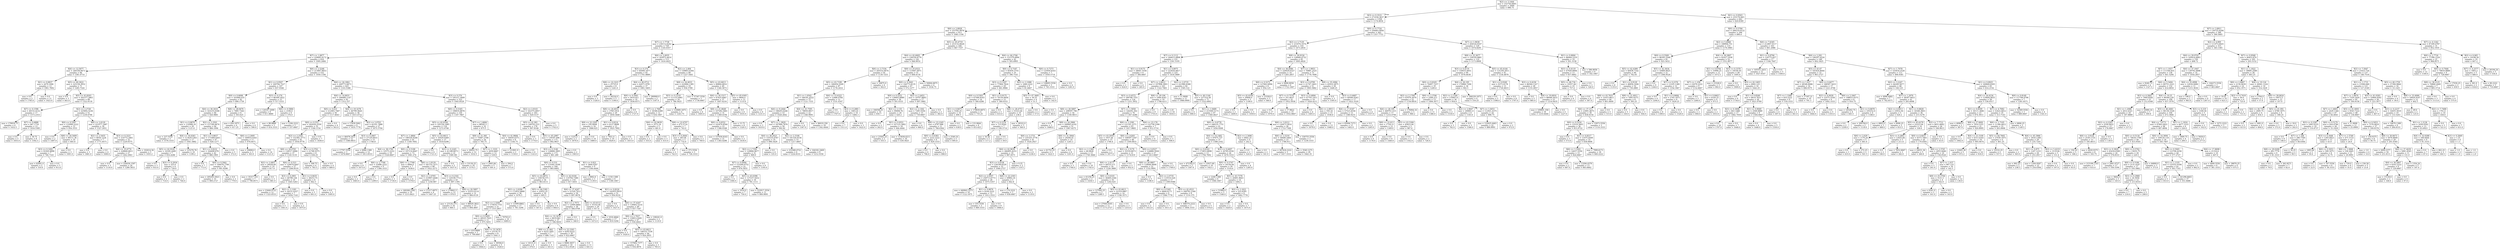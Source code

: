 digraph Tree {
node [shape=box] ;
0 [label="X[2] <= 3.1444\nmse = 332750.0005\nsamples = 2000\nvalue = 996.75"] ;
1 [label="X[3] <= 0.3533\nmse = 271034.3637\nsamples = 1358\nvalue = 1174.4654"] ;
0 -> 1 [labeldistance=2.5, labelangle=45, headlabel="True"] ;
2 [label="X[6] <= 2.8928\nmse = 253765.9978\nsamples = 913\nvalue = 1085.1194"] ;
1 -> 2 ;
3 [label="X[7] <= 1.7738\nmse = 236112.6242\nsamples = 729\nvalue = 1145.0357"] ;
2 -> 3 ;
4 [label="X[7] <= 1.0877\nmse = 229685.9172\nsamples = 616\nvalue = 1095.2484"] ;
3 -> 4 ;
5 [label="X[4] <= 12.5677\nmse = 240338.9473\nsamples = 84\nvalue = 1381.0714"] ;
4 -> 5 ;
6 [label="X[1] <= 0.8837\nmse = 2479.1006\nsamples = 13\nvalue = 1901.7692"] ;
5 -> 6 ;
7 [label="mse = 0.0\nsamples = 2\nvalue = 1785.0"] ;
6 -> 7 ;
8 [label="mse = 0.0\nsamples = 11\nvalue = 1923.0"] ;
6 -> 8 ;
9 [label="X[5] <= 40.3622\nmse = 225158.3932\nsamples = 71\nvalue = 1285.7324"] ;
5 -> 9 ;
10 [label="mse = 0.0\nsamples = 3\nvalue = 443.0"] ;
9 -> 10 ;
11 [label="X[5] <= 43.8203\nmse = 202377.2863\nsamples = 68\nvalue = 1322.9118"] ;
9 -> 11 ;
12 [label="X[7] <= 0.1596\nmse = 49152.4152\nsamples = 17\nvalue = 1573.2353"] ;
11 -> 12 ;
13 [label="mse = 179918.75\nsamples = 4\nvalue = 1432.5"] ;
12 -> 13 ;
14 [label="X[7] <= 0.6888\nmse = 947.1716\nsamples = 13\nvalue = 1616.5385"] ;
12 -> 14 ;
15 [label="mse = 0.0\nsamples = 5\nvalue = 1655.0"] ;
14 -> 15 ;
16 [label="mse = 36.75\nsamples = 8\nvalue = 1592.5"] ;
14 -> 16 ;
17 [label="X[2] <= 2.2728\nmse = 225602.5236\nsamples = 51\nvalue = 1239.4706"] ;
11 -> 17 ;
18 [label="X[0] <= 0.5267\nmse = 133990.2222\nsamples = 12\nvalue = 954.3333"] ;
17 -> 18 ;
19 [label="mse = 0.0\nsamples = 2\nvalue = 1497.0"] ;
18 -> 19 ;
20 [label="X[8] <= 24.5409\nmse = 90111.36\nsamples = 10\nvalue = 845.8"] ;
18 -> 20 ;
21 [label="X[3] <= 0.3282\nmse = 91920.4898\nsamples = 7\nvalue = 740.7143"] ;
20 -> 21 ;
22 [label="mse = 62001.0\nsamples = 2\nvalue = 310.0"] ;
21 -> 22 ;
23 [label="mse = 0.0\nsamples = 5\nvalue = 913.0"] ;
21 -> 23 ;
24 [label="mse = 0.0\nsamples = 3\nvalue = 1091.0"] ;
20 -> 24 ;
25 [label="X[6] <= 2.6129\nmse = 221077.1887\nsamples = 39\nvalue = 1327.2051"] ;
17 -> 25 ;
26 [label="X[2] <= 2.5455\nmse = 8934.1224\nsamples = 7\nvalue = 1771.8571"] ;
25 -> 26 ;
27 [label="mse = 0.0\nsamples = 3\nvalue = 1881.0"] ;
26 -> 27 ;
28 [label="mse = 0.0\nsamples = 4\nvalue = 1690.0"] ;
26 -> 28 ;
29 [label="X[3] <= 0.3221\nmse = 214772.2461\nsamples = 32\nvalue = 1229.9375"] ;
25 -> 29 ;
30 [label="X[4] <= 35.6774\nmse = 228840.8011\nsamples = 27\nvalue = 1262.2963"] ;
29 -> 30 ;
31 [label="mse = 0.0\nsamples = 3\nvalue = 1116.0"] ;
30 -> 31 ;
32 [label="mse = 254436.1597\nsamples = 24\nvalue = 1280.5833"] ;
30 -> 32 ;
33 [label="mse = 102614.56\nsamples = 5\nvalue = 1055.2"] ;
29 -> 33 ;
34 [label="X[6] <= 2.5248\nmse = 213067.9653\nsamples = 532\nvalue = 1050.1184"] ;
4 -> 34 ;
35 [label="X[1] <= 0.9507\nmse = 169794.7527\nsamples = 107\nvalue = 837.9346"] ;
34 -> 35 ;
36 [label="X[0] <= 0.6698\nmse = 163940.035\nsamples = 92\nvalue = 890.1739"] ;
35 -> 36 ;
37 [label="X[4] <= 30.3416\nmse = 163235.6308\nsamples = 84\nvalue = 926.9881"] ;
36 -> 37 ;
38 [label="X[1] <= 0.8876\nmse = 132908.16\nsamples = 20\nvalue = 1121.8"] ;
37 -> 38 ;
39 [label="mse = 227.5556\nsamples = 3\nvalue = 1576.3333"] ;
38 -> 39 ;
40 [label="X[4] <= 18.4363\nmse = 113429.5363\nsamples = 17\nvalue = 1041.5882"] ;
38 -> 40 ;
41 [label="X[5] <= 42.9142\nmse = 10320.2449\nsamples = 7\nvalue = 816.4286"] ;
40 -> 41 ;
42 [label="mse = 0.0\nsamples = 3\nvalue = 933.0"] ;
41 -> 42 ;
43 [label="X[3] <= 0.2934\nmse = 225.0\nsamples = 4\nvalue = 729.0"] ;
41 -> 43 ;
44 [label="mse = 0.0\nsamples = 2\nvalue = 714.0"] ;
43 -> 44 ;
45 [label="mse = 0.0\nsamples = 2\nvalue = 744.0"] ;
43 -> 45 ;
46 [label="mse = 125276.76\nsamples = 10\nvalue = 1199.2"] ;
40 -> 46 ;
47 [label="X[2] <= 2.2501\nmse = 157146.8474\nsamples = 64\nvalue = 866.1094"] ;
37 -> 47 ;
48 [label="X[1] <= 0.8837\nmse = 171468.0263\nsamples = 47\nvalue = 826.1277"] ;
47 -> 48 ;
49 [label="X[1] <= 0.8222\nmse = 164406.678\nsamples = 42\nvalue = 880.1905"] ;
48 -> 49 ;
50 [label="mse = 0.0\nsamples = 7\nvalue = 772.0"] ;
49 -> 50 ;
51 [label="X[0] <= 0.5941\nmse = 194478.7706\nsamples = 35\nvalue = 901.8286"] ;
49 -> 51 ;
52 [label="mse = 205295.5923\nsamples = 33\nvalue = 909.2727"] ;
51 -> 52 ;
53 [label="mse = 0.0\nsamples = 2\nvalue = 779.0"] ;
51 -> 53 ;
54 [label="mse = 0.0\nsamples = 5\nvalue = 372.0"] ;
48 -> 54 ;
55 [label="X[6] <= 2.2695\nmse = 100914.9343\nsamples = 17\nvalue = 976.6471"] ;
47 -> 55 ;
56 [label="mse = 20808.0\nsamples = 3\nvalue = 303.0"] ;
55 -> 56 ;
57 [label="mse = 0.0\nsamples = 14\nvalue = 1121.0"] ;
55 -> 57 ;
58 [label="X[8] <= 28.9476\nmse = 7685.7344\nsamples = 8\nvalue = 503.625"] ;
36 -> 58 ;
59 [label="mse = 450.1875\nsamples = 4\nvalue = 417.25"] ;
58 -> 59 ;
60 [label="mse = 0.0\nsamples = 4\nvalue = 590.0"] ;
58 -> 60 ;
61 [label="X[3] <= 0.274\nmse = 86309.1822\nsamples = 15\nvalue = 517.5333"] ;
35 -> 61 ;
62 [label="mse = 120187.2099\nsamples = 9\nvalue = 611.8889"] ;
61 -> 62 ;
63 [label="X[0] <= 0.5884\nmse = 2106.0\nsamples = 6\nvalue = 376.0"] ;
61 -> 63 ;
64 [label="mse = 88.8889\nsamples = 3\nvalue = 414.3333"] ;
63 -> 64 ;
65 [label="mse = 1184.2222\nsamples = 3\nvalue = 337.6667"] ;
63 -> 65 ;
66 [label="X[4] <= 24.1862\nmse = 209773.9473\nsamples = 425\nvalue = 1103.5388"] ;
34 -> 66 ;
67 [label="X[4] <= 14.8031\nmse = 206480.1147\nsamples = 92\nvalue = 1312.337"] ;
66 -> 67 ;
68 [label="X[0] <= 0.631\nmse = 212083.7487\nsamples = 56\nvalue = 1117.4643"] ;
67 -> 68 ;
69 [label="X[0] <= 0.553\nmse = 202930.2559\nsamples = 52\nvalue = 1160.1154"] ;
68 -> 69 ;
70 [label="X[2] <= 2.2545\nmse = 152382.3773\nsamples = 45\nvalue = 1054.9778"] ;
69 -> 70 ;
71 [label="X[8] <= 24.0783\nmse = 134517.0066\nsamples = 37\nvalue = 1145.5135"] ;
70 -> 71 ;
72 [label="X[2] <= 2.0857\nmse = 26428.69\nsamples = 10\nvalue = 817.9"] ;
71 -> 72 ;
73 [label="mse = 35317.551\nsamples = 7\nvalue = 790.8571"] ;
72 -> 73 ;
74 [label="mse = 0.0\nsamples = 3\nvalue = 881.0"] ;
72 -> 74 ;
75 [label="X[0] <= 0.523\nmse = 120074.6447\nsamples = 27\nvalue = 1266.8519"] ;
71 -> 75 ;
76 [label="X[3] <= 0.2901\nmse = 46780.144\nsamples = 19\nvalue = 1445.5263"] ;
75 -> 76 ;
77 [label="mse = 23444.9722\nsamples = 12\nvalue = 1325.8333"] ;
76 -> 77 ;
78 [label="X[2] <= 2.1261\nmse = 20121.6327\nsamples = 7\nvalue = 1650.7143"] ;
76 -> 78 ;
79 [label="mse = 0.0\nsamples = 5\nvalue = 1561.0"] ;
78 -> 79 ;
80 [label="mse = 0.0\nsamples = 2\nvalue = 1875.0"] ;
78 -> 80 ;
81 [label="X[1] <= 0.9435\nmse = 38253.75\nsamples = 8\nvalue = 842.5"] ;
75 -> 81 ;
82 [label="mse = 0.0\nsamples = 5\nvalue = 691.0"] ;
81 -> 82 ;
83 [label="mse = 0.0\nsamples = 3\nvalue = 1095.0"] ;
81 -> 83 ;
84 [label="X[3] <= 0.2762\nmse = 21766.9375\nsamples = 8\nvalue = 636.25"] ;
70 -> 84 ;
85 [label="mse = 168.75\nsamples = 4\nvalue = 783.5"] ;
84 -> 85 ;
86 [label="mse = 0.0\nsamples = 4\nvalue = 489.0"] ;
84 -> 86 ;
87 [label="mse = 0.0\nsamples = 7\nvalue = 1836.0"] ;
69 -> 87 ;
88 [label="mse = 0.0\nsamples = 4\nvalue = 563.0"] ;
68 -> 88 ;
89 [label="X[4] <= 19.3278\nmse = 46799.5826\nsamples = 36\nvalue = 1615.4722"] ;
67 -> 89 ;
90 [label="mse = 17839.5062\nsamples = 9\nvalue = 1435.7778"] ;
89 -> 90 ;
91 [label="X[2] <= 2.0703\nmse = 42101.7888\nsamples = 27\nvalue = 1675.3704"] ;
89 -> 91 ;
92 [label="mse = 46478.2431\nsamples = 12\nvalue = 1586.0833"] ;
91 -> 92 ;
93 [label="X[3] <= 0.2667\nmse = 27120.6933\nsamples = 15\nvalue = 1746.8"] ;
91 -> 93 ;
94 [label="mse = 17797.5556\nsamples = 3\nvalue = 1478.6667"] ;
93 -> 94 ;
95 [label="mse = 6984.1389\nsamples = 12\nvalue = 1813.8333"] ;
93 -> 95 ;
96 [label="X[3] <= 0.274\nmse = 195311.5609\nsamples = 333\nvalue = 1045.8529"] ;
66 -> 96 ;
97 [label="X[0] <= 0.5345\nmse = 198835.8878\nsamples = 150\nvalue = 1187.7867"] ;
96 -> 97 ;
98 [label="X[5] <= 42.6104\nmse = 195126.1985\nsamples = 118\nvalue = 1272.4746"] ;
97 -> 98 ;
99 [label="X[7] <= 1.4864\nmse = 196526.9248\nsamples = 91\nvalue = 1169.7692"] ;
98 -> 99 ;
100 [label="X[4] <= 38.1782\nmse = 33575.2222\nsamples = 18\nvalue = 1528.6667"] ;
99 -> 100 ;
101 [label="mse = 0.0\nsamples = 9\nvalue = 1673.0"] ;
100 -> 101 ;
102 [label="X[6] <= 2.7768\nmse = 25486.2222\nsamples = 9\nvalue = 1384.3333"] ;
100 -> 102 ;
103 [label="mse = 0.0\nsamples = 2\nvalue = 1683.0"] ;
102 -> 103 ;
104 [label="mse = 0.0\nsamples = 7\nvalue = 1299.0"] ;
102 -> 104 ;
105 [label="X[0] <= 0.5188\nmse = 197114.6647\nsamples = 73\nvalue = 1081.274"] ;
99 -> 105 ;
106 [label="X[6] <= 2.7768\nmse = 4800.0\nsamples = 7\nvalue = 1638.0"] ;
105 -> 106 ;
107 [label="mse = 0.0\nsamples = 3\nvalue = 1718.0"] ;
106 -> 107 ;
108 [label="mse = 0.0\nsamples = 4\nvalue = 1578.0"] ;
106 -> 108 ;
109 [label="X[6] <= 2.8129\nmse = 181152.3271\nsamples = 66\nvalue = 1022.2273"] ;
105 -> 109 ;
110 [label="X[2] <= 2.0765\nmse = 210907.6446\nsamples = 23\nvalue = 1256.087"] ;
109 -> 110 ;
111 [label="mse = 240266.2382\nsamples = 19\nvalue = 1215.8421"] ;
110 -> 111 ;
112 [label="mse = 27217.6875\nsamples = 4\nvalue = 1447.25"] ;
110 -> 112 ;
113 [label="X[3] <= 0.2161\nmse = 120336.7712\nsamples = 43\nvalue = 897.1395"] ;
109 -> 113 ;
114 [label="mse = 279843.5\nsamples = 12\nvalue = 976.0"] ;
113 -> 114 ;
115 [label="X[8] <= 20.5897\nmse = 55253.0114\nsamples = 31\nvalue = 866.6129"] ;
113 -> 115 ;
116 [label="mse = 23124.375\nsamples = 16\nvalue = 840.5"] ;
115 -> 116 ;
117 [label="mse = 88020.3822\nsamples = 15\nvalue = 894.4667"] ;
115 -> 117 ;
118 [label="X[5] <= 43.6613\nmse = 35029.9369\nsamples = 27\nvalue = 1618.6296"] ;
98 -> 118 ;
119 [label="mse = 0.0\nsamples = 6\nvalue = 1721.0"] ;
118 -> 119 ;
120 [label="X[3] <= 0.2245\nmse = 41188.8073\nsamples = 21\nvalue = 1589.381"] ;
118 -> 120 ;
121 [label="mse = 0.0\nsamples = 5\nvalue = 1637.0"] ;
120 -> 121 ;
122 [label="mse = 53130.25\nsamples = 16\nvalue = 1574.5"] ;
120 -> 122 ;
123 [label="X[7] <= 1.4684\nmse = 88545.5\nsamples = 32\nvalue = 875.5"] ;
97 -> 123 ;
124 [label="X[8] <= 21.395\nmse = 75687.2708\nsamples = 24\nvalue = 785.75"] ;
123 -> 124 ;
125 [label="mse = 26952.75\nsamples = 12\nvalue = 1032.5"] ;
124 -> 125 ;
126 [label="X[7] <= 1.3101\nmse = 2650.6667\nsamples = 12\nvalue = 539.0"] ;
124 -> 126 ;
127 [label="mse = 2065.84\nsamples = 5\nvalue = 491.4"] ;
126 -> 127 ;
128 [label="mse = 294.0\nsamples = 7\nvalue = 573.0"] ;
126 -> 128 ;
129 [label="X[4] <= 41.8684\nmse = 30459.4375\nsamples = 8\nvalue = 1144.75"] ;
123 -> 129 ;
130 [label="mse = 121801.0\nsamples = 2\nvalue = 1150.0"] ;
129 -> 130 ;
131 [label="mse = 0.0\nsamples = 6\nvalue = 1143.0"] ;
129 -> 131 ;
132 [label="X[2] <= 2.9143\nmse = 162375.4957\nsamples = 183\nvalue = 929.5137"] ;
96 -> 132 ;
133 [label="X[5] <= 41.901\nmse = 149703.533\nsamples = 178\nvalue = 907.8146"] ;
132 -> 133 ;
134 [label="mse = 0.0\nsamples = 3\nvalue = 1774.0"] ;
133 -> 134 ;
135 [label="X[5] <= 45.2987\nmse = 139187.496\nsamples = 175\nvalue = 892.9657"] ;
133 -> 135 ;
136 [label="X[3] <= 0.3146\nmse = 128866.3905\nsamples = 173\nvalue = 881.289"] ;
135 -> 136 ;
137 [label="X[0] <= 0.531\nmse = 131041.0108\nsamples = 164\nvalue = 865.6402"] ;
136 -> 137 ;
138 [label="X[5] <= 43.4872\nmse = 158156.571\nsamples = 54\nvalue = 963.6111"] ;
137 -> 138 ;
139 [label="X[2] <= 2.6296\nmse = 172452.9868\nsamples = 38\nvalue = 1076.5"] ;
138 -> 139 ;
140 [label="X[2] <= 2.3209\nmse = 175618.7755\nsamples = 21\nvalue = 1315.2857"] ;
139 -> 140 ;
141 [label="X[0] <= 0.5095\nmse = 28525.7025\nsamples = 11\nvalue = 975.5455"] ;
140 -> 141 ;
142 [label="mse = 410.8889\nsamples = 3\nvalue = 799.6667"] ;
141 -> 142 ;
143 [label="X[4] <= 33.3478\nmse = 23118.75\nsamples = 8\nvalue = 1041.5"] ;
141 -> 143 ;
144 [label="mse = 0.0\nsamples = 3\nvalue = 1064.0"] ;
143 -> 144 ;
145 [label="mse = 36504.0\nsamples = 5\nvalue = 1028.0"] ;
143 -> 145 ;
146 [label="mse = 70793.0\nsamples = 10\nvalue = 1689.0"] ;
140 -> 146 ;
147 [label="mse = 11099.8962\nsamples = 17\nvalue = 781.5294"] ;
139 -> 147 ;
148 [label="X[5] <= 44.5381\nmse = 22052.25\nsamples = 16\nvalue = 695.5"] ;
138 -> 148 ;
149 [label="mse = 0.0\nsamples = 8\nvalue = 547.0"] ;
148 -> 149 ;
150 [label="mse = 0.0\nsamples = 8\nvalue = 844.0"] ;
148 -> 150 ;
151 [label="X[5] <= 42.6104\nmse = 110704.7388\nsamples = 110\nvalue = 817.5455"] ;
137 -> 151 ;
152 [label="X[4] <= 37.4247\nmse = 51520.7412\nsamples = 59\nvalue = 697.0678"] ;
151 -> 152 ;
153 [label="X[2] <= 2.7073\nmse = 12000.6864\nsamples = 39\nvalue = 584.0769"] ;
152 -> 153 ;
154 [label="X[4] <= 33.3478\nmse = 9419.943\nsamples = 37\nvalue = 596.9459"] ;
153 -> 154 ;
155 [label="X[8] <= 21.842\nmse = 8222.2041\nsamples = 7\nvalue = 486.7143"] ;
154 -> 155 ;
156 [label="mse = 14121.0\nsamples = 4\nvalue = 476.0"] ;
155 -> 156 ;
157 [label="mse = 0.0\nsamples = 3\nvalue = 501.0"] ;
155 -> 157 ;
158 [label="X[8] <= 22.2303\nmse = 6202.6222\nsamples = 30\nvalue = 622.6667"] ;
154 -> 158 ;
159 [label="mse = 9486.3657\nsamples = 19\nvalue = 612.0526"] ;
158 -> 159 ;
160 [label="mse = 0.0\nsamples = 11\nvalue = 641.0"] ;
158 -> 160 ;
161 [label="mse = 0.0\nsamples = 2\nvalue = 346.0"] ;
153 -> 161 ;
162 [label="X[4] <= 43.6112\nmse = 55143.04\nsamples = 20\nvalue = 917.4"] ;
152 -> 162 ;
163 [label="mse = 0.0\nsamples = 3\nvalue = 1472.0"] ;
162 -> 163 ;
164 [label="mse = 1016.4844\nsamples = 17\nvalue = 819.5294"] ;
162 -> 164 ;
165 [label="X[1] <= 0.8224\nmse = 142955.0919\nsamples = 51\nvalue = 956.9216"] ;
151 -> 165 ;
166 [label="mse = 0.0\nsamples = 2\nvalue = 1427.0"] ;
165 -> 166 ;
167 [label="X[4] <= 37.4247\nmse = 139402.5214\nsamples = 49\nvalue = 937.7347"] ;
165 -> 167 ;
168 [label="X[6] <= 2.7027\nmse = 139412.0281\nsamples = 47\nvalue = 930.4043"] ;
167 -> 168 ;
169 [label="mse = 0.0\nsamples = 3\nvalue = 1020.0"] ;
168 -> 169 ;
170 [label="X[5] <= 43.6613\nmse = 148332.7536\nsamples = 44\nvalue = 924.2955"] ;
168 -> 170 ;
171 [label="mse = 157662.7377\nsamples = 41\nvalue = 934.4878"] ;
170 -> 171 ;
172 [label="mse = 0.0\nsamples = 3\nvalue = 785.0"] ;
170 -> 172 ;
173 [label="mse = 108241.0\nsamples = 2\nvalue = 1110.0"] ;
167 -> 173 ;
174 [label="X[1] <= 0.822\nmse = 3464.0247\nsamples = 9\nvalue = 1166.4444"] ;
136 -> 174 ;
175 [label="mse = 6962.0\nsamples = 3\nvalue = 1139.0"] ;
174 -> 175 ;
176 [label="mse = 1150.1389\nsamples = 6\nvalue = 1180.1667"] ;
174 -> 176 ;
177 [label="mse = 0.0\nsamples = 2\nvalue = 1903.0"] ;
135 -> 177 ;
178 [label="mse = 0.0\nsamples = 5\nvalue = 1702.0"] ;
132 -> 178 ;
179 [label="X[6] <= 2.4935\nmse = 183972.4414\nsamples = 113\nvalue = 1416.4425"] ;
3 -> 179 ;
180 [label="X[3] <= 0.274\nmse = 85094.1877\nsamples = 45\nvalue = 1701.8889"] ;
179 -> 180 ;
181 [label="X[8] <= 22.3221\nmse = 25725.0\nsamples = 8\nvalue = 1241.0"] ;
180 -> 181 ;
182 [label="mse = 0.0\nsamples = 3\nvalue = 1326.0"] ;
181 -> 182 ;
183 [label="mse = 34224.0\nsamples = 5\nvalue = 1190.0"] ;
181 -> 183 ;
184 [label="X[4] <= 40.0712\nmse = 42071.9781\nsamples = 37\nvalue = 1801.5405"] ;
180 -> 184 ;
185 [label="X[0] <= 0.5941\nmse = 5610.911\nsamples = 35\nvalue = 1836.6571"] ;
184 -> 185 ;
186 [label="X[8] <= 24.4033\nmse = 3769.1914\nsamples = 29\nvalue = 1859.3448"] ;
185 -> 186 ;
187 [label="X[8] <= 22.2303\nmse = 192.6094\nsamples = 16\nvalue = 1886.625"] ;
186 -> 187 ;
188 [label="mse = 1225.0\nsamples = 2\nvalue = 1870.0"] ;
187 -> 188 ;
189 [label="mse = 0.0\nsamples = 14\nvalue = 1889.0"] ;
187 -> 189 ;
190 [label="X[1] <= 0.8214\nmse = 6127.8698\nsamples = 13\nvalue = 1825.7692"] ;
186 -> 190 ;
191 [label="mse = 7921.0\nsamples = 10\nvalue = 1829.0"] ;
190 -> 191 ;
192 [label="mse = 0.0\nsamples = 3\nvalue = 1815.0"] ;
190 -> 192 ;
193 [label="mse = 0.0\nsamples = 6\nvalue = 1727.0"] ;
185 -> 193 ;
194 [label="mse = 280900.0\nsamples = 2\nvalue = 1187.0"] ;
184 -> 194 ;
195 [label="X[2] <= 2.404\nmse = 159803.6304\nsamples = 68\nvalue = 1227.5441"] ;
179 -> 195 ;
196 [label="X[8] <= 24.4033\nmse = 222684.1385\nsamples = 19\nvalue = 936.5789"] ;
195 -> 196 ;
197 [label="X[3] <= 0.3218\nmse = 111153.4961\nsamples = 16\nvalue = 786.5625"] ;
196 -> 197 ;
198 [label="X[7] <= 2.7681\nmse = 18346.6389\nsamples = 12\nvalue = 634.1667"] ;
197 -> 198 ;
199 [label="X[4] <= 42.9639\nmse = 3572.16\nsamples = 5\nvalue = 481.8"] ;
198 -> 199 ;
200 [label="mse = 0.0\nsamples = 2\nvalue = 555.0"] ;
199 -> 200 ;
201 [label="mse = 0.0\nsamples = 3\nvalue = 433.0"] ;
199 -> 201 ;
202 [label="X[8] <= 22.6707\nmse = 472.5714\nsamples = 7\nvalue = 743.0"] ;
198 -> 202 ;
203 [label="X[3] <= 0.2644\nmse = 283.04\nsamples = 5\nvalue = 732.6"] ;
202 -> 203 ;
204 [label="mse = 0.0\nsamples = 2\nvalue = 742.0"] ;
203 -> 204 ;
205 [label="mse = 373.5556\nsamples = 3\nvalue = 726.3333"] ;
203 -> 205 ;
206 [label="mse = 0.0\nsamples = 2\nvalue = 769.0"] ;
202 -> 206 ;
207 [label="mse = 110880.1875\nsamples = 4\nvalue = 1243.75"] ;
197 -> 207 ;
208 [label="mse = 57347.5556\nsamples = 3\nvalue = 1736.6667"] ;
196 -> 208 ;
209 [label="X[5] <= 43.6613\nmse = 89864.6814\nsamples = 49\nvalue = 1340.3673"] ;
195 -> 209 ;
210 [label="X[4] <= 30.1517\nmse = 97425.6947\nsamples = 37\nvalue = 1407.6216"] ;
209 -> 210 ;
211 [label="mse = 0.0\nsamples = 6\nvalue = 1605.0"] ;
210 -> 211 ;
212 [label="X[8] <= 21.8648\nmse = 107282.5661\nsamples = 31\nvalue = 1369.4194"] ;
210 -> 212 ;
213 [label="X[0] <= 0.6552\nmse = 143470.8544\nsamples = 23\nvalue = 1386.4348"] ;
212 -> 213 ;
214 [label="mse = 157030.8163\nsamples = 21\nvalue = 1383.4286"] ;
213 -> 214 ;
215 [label="mse = 0.0\nsamples = 2\nvalue = 1418.0"] ;
213 -> 215 ;
216 [label="mse = 15.75\nsamples = 8\nvalue = 1320.5"] ;
212 -> 216 ;
217 [label="X[5] <= 45.0305\nmse = 9604.0\nsamples = 12\nvalue = 1133.0"] ;
209 -> 217 ;
218 [label="mse = 0.0\nsamples = 6\nvalue = 1035.0"] ;
217 -> 218 ;
219 [label="mse = 0.0\nsamples = 6\nvalue = 1231.0"] ;
217 -> 219 ;
220 [label="X[5] <= 45.4719\nmse = 253132.6628\nsamples = 184\nvalue = 847.7337"] ;
2 -> 220 ;
221 [label="X[4] <= 42.6005\nmse = 238330.8776\nsamples = 142\nvalue = 948.9014"] ;
220 -> 221 ;
222 [label="X[6] <= 3.7334\nmse = 205532.0674\nsamples = 91\nvalue = 1139.7253"] ;
221 -> 222 ;
223 [label="X[5] <= 43.7199\nmse = 180456.5509\nsamples = 87\nvalue = 1178.2414"] ;
222 -> 223 ;
224 [label="X[1] <= 1.0542\nmse = 184181.4222\nsamples = 75\nvalue = 1121.7333"] ;
223 -> 224 ;
225 [label="X[4] <= 9.2444\nmse = 198203.0246\nsamples = 53\nvalue = 1028.2642"] ;
224 -> 225 ;
226 [label="mse = 0.0\nsamples = 3\nvalue = 1619.0"] ;
225 -> 226 ;
227 [label="X[7] <= 1.3829\nmse = 187900.7876\nsamples = 50\nvalue = 992.82"] ;
225 -> 227 ;
228 [label="X[4] <= 38.2023\nmse = 155535.6767\nsamples = 35\nvalue = 896.5429"] ;
227 -> 228 ;
229 [label="X[2] <= 2.7356\nmse = 129666.9677\nsamples = 31\nvalue = 969.0"] ;
228 -> 229 ;
230 [label="X[7] <= 0.0094\nmse = 153269.9752\nsamples = 22\nvalue = 876.5455"] ;
229 -> 230 ;
231 [label="mse = 0.0\nsamples = 4\nvalue = 1306.0"] ;
230 -> 231 ;
232 [label="X[5] <= 43.0396\nmse = 137237.5432\nsamples = 18\nvalue = 781.1111"] ;
230 -> 232 ;
233 [label="mse = 1014.0\nsamples = 7\nvalue = 750.0"] ;
232 -> 233 ;
234 [label="mse = 222917.3554\nsamples = 11\nvalue = 800.9091"] ;
232 -> 234 ;
235 [label="mse = 0.0\nsamples = 9\nvalue = 1195.0"] ;
229 -> 235 ;
236 [label="mse = 0.0\nsamples = 4\nvalue = 335.0"] ;
228 -> 236 ;
237 [label="X[2] <= 2.3146\nmse = 191324.9156\nsamples = 15\nvalue = 1217.4667"] ;
227 -> 237 ;
238 [label="mse = 231948.4722\nsamples = 6\nvalue = 1224.8333"] ;
237 -> 238 ;
239 [label="mse = 164182.2469\nsamples = 9\nvalue = 1212.5556"] ;
237 -> 239 ;
240 [label="X[4] <= 25.7595\nmse = 78650.9917\nsamples = 22\nvalue = 1346.9091"] ;
224 -> 240 ;
241 [label="mse = 0.0\nsamples = 4\nvalue = 1367.0"] ;
240 -> 241 ;
242 [label="mse = 96019.358\nsamples = 18\nvalue = 1342.4444"] ;
240 -> 242 ;
243 [label="X[4] <= 15.6322\nmse = 12486.0764\nsamples = 12\nvalue = 1531.4167"] ;
223 -> 243 ;
244 [label="mse = 0.0\nsamples = 2\nvalue = 1767.0"] ;
243 -> 244 ;
245 [label="X[3] <= 0.2881\nmse = 1663.41\nsamples = 10\nvalue = 1484.3"] ;
243 -> 245 ;
246 [label="mse = 0.0\nsamples = 7\nvalue = 1511.0"] ;
245 -> 246 ;
247 [label="mse = 0.0\nsamples = 3\nvalue = 1422.0"] ;
245 -> 247 ;
248 [label="mse = 16875.0\nsamples = 4\nvalue = 302.0"] ;
222 -> 248 ;
249 [label="X[8] <= 25.0323\nmse = 115947.4971\nsamples = 51\nvalue = 608.4118"] ;
221 -> 249 ;
250 [label="X[0] <= 0.5641\nmse = 104773.8135\nsamples = 47\nvalue = 572.1277"] ;
249 -> 250 ;
251 [label="X[0] <= 0.5252\nmse = 139003.8989\nsamples = 30\nvalue = 501.0333"] ;
250 -> 251 ;
252 [label="mse = 184594.01\nsamples = 10\nvalue = 650.7"] ;
251 -> 252 ;
253 [label="X[2] <= 2.135\nmse = 99408.76\nsamples = 20\nvalue = 426.2"] ;
251 -> 253 ;
254 [label="mse = 0.0\nsamples = 2\nvalue = 262.0"] ;
253 -> 254 ;
255 [label="X[1] <= 0.9551\nmse = 107125.5802\nsamples = 18\nvalue = 444.4444"] ;
253 -> 255 ;
256 [label="mse = 23562.25\nsamples = 2\nvalue = 555.5"] ;
255 -> 256 ;
257 [label="mse = 115836.6211\nsamples = 16\nvalue = 430.5625"] ;
255 -> 257 ;
258 [label="X[2] <= 2.4451\nmse = 19707.8893\nsamples = 17\nvalue = 697.5882"] ;
250 -> 258 ;
259 [label="X[2] <= 2.1302\nmse = 7285.5556\nsamples = 15\nvalue = 739.6667"] ;
258 -> 259 ;
260 [label="mse = 0.0\nsamples = 4\nvalue = 660.0"] ;
259 -> 260 ;
261 [label="X[8] <= 23.2245\nmse = 6787.686\nsamples = 11\nvalue = 768.6364"] ;
259 -> 261 ;
262 [label="X[0] <= 0.6383\nmse = 2222.2222\nsamples = 6\nvalue = 829.3333"] ;
261 -> 262 ;
263 [label="mse = 0.0\nsamples = 4\nvalue = 796.0"] ;
262 -> 263 ;
264 [label="mse = 0.0\nsamples = 2\nvalue = 896.0"] ;
262 -> 264 ;
265 [label="mse = 2540.16\nsamples = 5\nvalue = 695.8"] ;
261 -> 265 ;
266 [label="mse = 0.0\nsamples = 2\nvalue = 382.0"] ;
258 -> 266 ;
267 [label="mse = 50004.6875\nsamples = 4\nvalue = 1034.75"] ;
249 -> 267 ;
268 [label="X[4] <= 44.2746\nmse = 151579.4994\nsamples = 42\nvalue = 505.6905"] ;
220 -> 268 ;
269 [label="X[0] <= 0.7187\nmse = 85450.3755\nsamples = 35\nvalue = 396.7143"] ;
268 -> 269 ;
270 [label="X[3] <= 0.3187\nmse = 77964.7824\nsamples = 29\nvalue = 461.8966"] ;
269 -> 270 ;
271 [label="X[0] <= 0.5303\nmse = 67566.8163\nsamples = 14\nvalue = 560.4286"] ;
270 -> 271 ;
272 [label="X[1] <= 0.8475\nmse = 5546.25\nsamples = 10\nvalue = 490.5"] ;
271 -> 272 ;
273 [label="mse = 0.0\nsamples = 2\nvalue = 638.0"] ;
272 -> 273 ;
274 [label="mse = 133.9844\nsamples = 8\nvalue = 453.625"] ;
272 -> 274 ;
275 [label="mse = 179830.6875\nsamples = 4\nvalue = 735.25"] ;
271 -> 275 ;
276 [label="X[1] <= 0.9175\nmse = 70150.9956\nsamples = 15\nvalue = 369.9333"] ;
270 -> 276 ;
277 [label="mse = 0.0\nsamples = 5\nvalue = 633.0"] ;
276 -> 277 ;
278 [label="X[8] <= 28.4753\nmse = 53323.44\nsamples = 10\nvalue = 238.4"] ;
276 -> 278 ;
279 [label="X[7] <= 0.2376\nmse = 715.9592\nsamples = 7\nvalue = 100.5714"] ;
278 -> 279 ;
280 [label="mse = 34.56\nsamples = 5\nvalue = 117.2"] ;
279 -> 280 ;
281 [label="mse = 0.0\nsamples = 2\nvalue = 59.0"] ;
279 -> 281 ;
282 [label="mse = 28322.0\nsamples = 3\nvalue = 560.0"] ;
278 -> 282 ;
283 [label="X[2] <= 2.1088\nmse = 1840.2222\nsamples = 6\nvalue = 81.6667"] ;
269 -> 283 ;
284 [label="X[5] <= 47.3685\nmse = 30.25\nsamples = 4\nvalue = 51.5"] ;
283 -> 284 ;
285 [label="mse = 0.0\nsamples = 2\nvalue = 57.0"] ;
284 -> 285 ;
286 [label="mse = 0.0\nsamples = 2\nvalue = 46.0"] ;
284 -> 286 ;
287 [label="mse = 0.0\nsamples = 2\nvalue = 142.0"] ;
283 -> 287 ;
288 [label="X[0] <= 0.7273\nmse = 125950.8163\nsamples = 7\nvalue = 1050.5714"] ;
268 -> 288 ;
289 [label="mse = 128693.5556\nsamples = 3\nvalue = 743.3333"] ;
288 -> 289 ;
290 [label="mse = 0.0\nsamples = 4\nvalue = 1281.0"] ;
288 -> 290 ;
291 [label="X[0] <= 0.7724\nmse = 256483.0956\nsamples = 445\nvalue = 1357.7753"] ;
1 -> 291 ;
292 [label="X[2] <= 2.7129\nmse = 231670.1074\nsamples = 316\nvalue = 1473.2816"] ;
291 -> 292 ;
293 [label="X[7] <= 0.1112\nmse = 244615.0808\nsamples = 231\nvalue = 1391.5195"] ;
292 -> 293 ;
294 [label="X[1] <= 0.9175\nmse = 28641.5556\nsamples = 6\nvalue = 384.6667"] ;
293 -> 294 ;
295 [label="mse = 4.0\nsamples = 2\nvalue = 624.0"] ;
294 -> 295 ;
296 [label="mse = 0.0\nsamples = 4\nvalue = 265.0"] ;
294 -> 296 ;
297 [label="X[1] <= 0.8975\nmse = 222620.0817\nsamples = 225\nvalue = 1418.3689"] ;
293 -> 297 ;
298 [label="X[7] <= 2.6612\nmse = 197898.3003\nsamples = 143\nvalue = 1322.7483"] ;
297 -> 298 ;
299 [label="X[3] <= 0.4572\nmse = 189748.7551\nsamples = 124\nvalue = 1251.3952"] ;
298 -> 299 ;
300 [label="X[8] <= 20.5897\nmse = 208597.796\nsamples = 54\nvalue = 1100.9815"] ;
299 -> 300 ;
301 [label="mse = 0.0\nsamples = 3\nvalue = 1668.0"] ;
300 -> 301 ;
302 [label="X[8] <= 24.2966\nmse = 200843.4102\nsamples = 51\nvalue = 1067.6275"] ;
300 -> 302 ;
303 [label="X[6] <= 3.1731\nmse = 235325.3778\nsamples = 41\nvalue = 1024.2927"] ;
302 -> 303 ;
304 [label="X[4] <= 42.9639\nmse = 266495.4253\nsamples = 35\nvalue = 987.6571"] ;
303 -> 304 ;
305 [label="X[3] <= 0.4338\nmse = 234199.6529\nsamples = 33\nvalue = 1040.2727"] ;
304 -> 305 ;
306 [label="X[2] <= 2.0507\nmse = 258713.6773\nsamples = 28\nvalue = 1075.5357"] ;
305 -> 306 ;
307 [label="mse = 440842.5273\nsamples = 16\nvalue = 1122.1875"] ;
306 -> 307 ;
308 [label="X[1] <= 0.8876\nmse = 9104.2222\nsamples = 12\nvalue = 1013.3333"] ;
306 -> 308 ;
309 [label="mse = 555.5556\nsamples = 3\nvalue = 849.3333"] ;
308 -> 309 ;
310 [label="mse = 0.0\nsamples = 9\nvalue = 1068.0"] ;
308 -> 310 ;
311 [label="X[8] <= 22.2303\nmse = 50962.16\nsamples = 5\nvalue = 842.8"] ;
305 -> 311 ;
312 [label="mse = 174.2222\nsamples = 3\nvalue = 658.6667"] ;
311 -> 312 ;
313 [label="mse = 0.0\nsamples = 2\nvalue = 1119.0"] ;
311 -> 313 ;
314 [label="mse = 0.25\nsamples = 2\nvalue = 119.5"] ;
304 -> 314 ;
315 [label="mse = 0.0\nsamples = 6\nvalue = 1238.0"] ;
303 -> 315 ;
316 [label="X[8] <= 31.5844\nmse = 20200.41\nsamples = 10\nvalue = 1245.3"] ;
302 -> 316 ;
317 [label="mse = 61752.25\nsamples = 2\nvalue = 1422.5"] ;
316 -> 317 ;
318 [label="mse = 0.0\nsamples = 8\nvalue = 1201.0"] ;
316 -> 318 ;
319 [label="X[7] <= 1.5858\nmse = 144291.302\nsamples = 70\nvalue = 1367.4286"] ;
299 -> 319 ;
320 [label="X[6] <= 2.2381\nmse = 121141.2371\nsamples = 63\nvalue = 1417.9683"] ;
319 -> 320 ;
321 [label="X[5] <= 43.5059\nmse = 1937.44\nsamples = 15\nvalue = 1766.4"] ;
320 -> 321 ;
322 [label="X[2] <= 2.1364\nmse = 64.0828\nsamples = 13\nvalue = 1749.3846"] ;
321 -> 322 ;
323 [label="mse = 0.0\nsamples = 3\nvalue = 1764.0"] ;
322 -> 323 ;
324 [label="mse = 0.0\nsamples = 10\nvalue = 1745.0"] ;
322 -> 324 ;
325 [label="mse = 0.0\nsamples = 2\nvalue = 1877.0"] ;
321 -> 325 ;
326 [label="X[6] <= 2.6283\nmse = 108597.5347\nsamples = 48\nvalue = 1309.0833"] ;
320 -> 326 ;
327 [label="X[2] <= 2.5179\nmse = 55518.8073\nsamples = 21\nvalue = 1174.619"] ;
326 -> 327 ;
328 [label="X[6] <= 2.4177\nmse = 44533.571\nsamples = 18\nvalue = 1228.3889"] ;
327 -> 328 ;
329 [label="mse = 61256.25\nsamples = 2\nvalue = 1434.5"] ;
328 -> 329 ;
330 [label="X[0] <= 0.6101\nmse = 36469.2344\nsamples = 16\nvalue = 1202.625"] ;
328 -> 330 ;
331 [label="mse = 127092.25\nsamples = 2\nvalue = 1288.5"] ;
330 -> 331 ;
332 [label="X[5] <= 43.6613\nmse = 22319.0867\nsamples = 14\nvalue = 1190.3571"] ;
330 -> 332 ;
333 [label="mse = 27044.0165\nsamples = 11\nvalue = 1173.2727"] ;
332 -> 333 ;
334 [label="mse = 0.0\nsamples = 3\nvalue = 1253.0"] ;
332 -> 334 ;
335 [label="mse = 0.0\nsamples = 3\nvalue = 852.0"] ;
327 -> 335 ;
336 [label="X[0] <= 0.6527\nmse = 124880.5926\nsamples = 27\nvalue = 1413.6667"] ;
326 -> 336 ;
337 [label="X[8] <= 20.0807\nmse = 118044.9008\nsamples = 22\nvalue = 1332.9091"] ;
336 -> 337 ;
338 [label="mse = 0.0\nsamples = 5\nvalue = 1108.0"] ;
337 -> 338 ;
339 [label="X[2] <= 2.0735\nmse = 133510.526\nsamples = 17\nvalue = 1399.0588"] ;
337 -> 339 ;
340 [label="X[0] <= 0.5345\nmse = 6844.6173\nsamples = 9\nvalue = 1566.7778"] ;
339 -> 340 ;
341 [label="mse = 0.0\nsamples = 2\nvalue = 1412.0"] ;
340 -> 341 ;
342 [label="mse = 0.0\nsamples = 7\nvalue = 1611.0"] ;
340 -> 342 ;
343 [label="X[5] <= 42.4521\nmse = 208762.2344\nsamples = 8\nvalue = 1210.375"] ;
339 -> 343 ;
344 [label="mse = 308374.2222\nsamples = 3\nvalue = 1604.3333"] ;
343 -> 344 ;
345 [label="mse = 0.0\nsamples = 5\nvalue = 974.0"] ;
343 -> 345 ;
346 [label="mse = 0.0\nsamples = 5\nvalue = 1769.0"] ;
336 -> 346 ;
347 [label="X[4] <= 23.178\nmse = 122758.5306\nsamples = 7\nvalue = 912.5714"] ;
319 -> 347 ;
348 [label="mse = 0.0\nsamples = 4\nvalue = 1216.0"] ;
347 -> 348 ;
349 [label="mse = 0.0\nsamples = 3\nvalue = 508.0"] ;
347 -> 349 ;
350 [label="X[8] <= 29.194\nmse = 1006.4543\nsamples = 19\nvalue = 1788.4211"] ;
298 -> 350 ;
351 [label="mse = 0.0\nsamples = 9\nvalue = 1755.0"] ;
350 -> 351 ;
352 [label="mse = 2.25\nsamples = 10\nvalue = 1818.5"] ;
350 -> 352 ;
353 [label="X[2] <= 2.0735\nmse = 221980.8388\nsamples = 82\nvalue = 1585.122"] ;
297 -> 353 ;
354 [label="mse = 11.9008\nsamples = 11\nvalue = 1988.0909"] ;
353 -> 354 ;
355 [label="X[5] <= 40.1144\nmse = 227314.58\nsamples = 71\nvalue = 1522.6901"] ;
353 -> 355 ;
356 [label="mse = 0.0\nsamples = 4\nvalue = 890.0"] ;
355 -> 356 ;
357 [label="X[1] <= 1.0489\nmse = 215560.5173\nsamples = 67\nvalue = 1560.4627"] ;
355 -> 357 ;
358 [label="X[0] <= 0.6778\nmse = 248235.7751\nsamples = 41\nvalue = 1456.9268"] ;
357 -> 358 ;
359 [label="X[4] <= 14.1482\nmse = 97675.737\nsamples = 37\nvalue = 1588.2162"] ;
358 -> 359 ;
360 [label="X[0] <= 0.6162\nmse = 173853.8698\nsamples = 13\nvalue = 1794.7692"] ;
359 -> 360 ;
361 [label="mse = 472392.0\nsamples = 3\nvalue = 1367.0"] ;
360 -> 361 ;
362 [label="mse = 12927.69\nsamples = 10\nvalue = 1923.1"] ;
360 -> 362 ;
363 [label="X[3] <= 0.4497\nmse = 20785.0556\nsamples = 24\nvalue = 1476.3333"] ;
359 -> 363 ;
364 [label="X[0] <= 0.5747\nmse = 16156.04\nsamples = 20\nvalue = 1514.6"] ;
363 -> 364 ;
365 [label="mse = 2240.1389\nsamples = 6\nvalue = 1566.1667"] ;
364 -> 365 ;
366 [label="X[5] <= 43.7378\nmse = 20491.9643\nsamples = 14\nvalue = 1492.5"] ;
364 -> 366 ;
367 [label="mse = 51984.0\nsamples = 5\nvalue = 1546.0"] ;
366 -> 367 ;
368 [label="X[2] <= 2.1621\nmse = 522.8395\nsamples = 9\nvalue = 1462.7778"] ;
366 -> 368 ;
369 [label="mse = 0.0\nsamples = 2\nvalue = 1420.0"] ;
368 -> 369 ;
370 [label="mse = 0.0\nsamples = 7\nvalue = 1475.0"] ;
368 -> 370 ;
371 [label="mse = 0.0\nsamples = 4\nvalue = 1285.0"] ;
363 -> 371 ;
372 [label="X[2] <= 2.3496\nmse = 6642.25\nsamples = 4\nvalue = 242.5"] ;
358 -> 372 ;
373 [label="mse = 0.0\nsamples = 2\nvalue = 324.0"] ;
372 -> 373 ;
374 [label="mse = 0.0\nsamples = 2\nvalue = 161.0"] ;
372 -> 374 ;
375 [label="X[6] <= 3.0212\nmse = 120473.5814\nsamples = 26\nvalue = 1723.7308"] ;
357 -> 375 ;
376 [label="X[6] <= 2.5216\nmse = 58448.1664\nsamples = 23\nvalue = 1786.913"] ;
375 -> 376 ;
377 [label="mse = 267424.2222\nsamples = 3\nvalue = 1417.3333"] ;
376 -> 377 ;
378 [label="mse = 3540.1275\nsamples = 20\nvalue = 1842.35"] ;
376 -> 378 ;
379 [label="mse = 330755.5556\nsamples = 3\nvalue = 1239.3333"] ;
375 -> 379 ;
380 [label="X[8] <= 30.9334\nmse = 128949.4732\nsamples = 85\nvalue = 1695.4824"] ;
292 -> 380 ;
381 [label="X[4] <= 38.4086\nmse = 220029.6327\nsamples = 14\nvalue = 1283.2857"] ;
380 -> 381 ;
382 [label="X[0] <= 0.5272\nmse = 127062.6094\nsamples = 8\nvalue = 954.125"] ;
381 -> 382 ;
383 [label="X[5] <= 42.6104\nmse = 29400.0\nsamples = 5\nvalue = 1199.0"] ;
382 -> 383 ;
384 [label="mse = 0.0\nsamples = 2\nvalue = 1409.0"] ;
383 -> 384 ;
385 [label="mse = 0.0\nsamples = 3\nvalue = 1059.0"] ;
383 -> 385 ;
386 [label="mse = 23328.0\nsamples = 3\nvalue = 546.0"] ;
382 -> 386 ;
387 [label="mse = 6906.8056\nsamples = 6\nvalue = 1722.1667"] ;
381 -> 387 ;
388 [label="X[7] <= 1.9953\nmse = 70881.2525\nsamples = 71\nvalue = 1776.7606"] ;
380 -> 388 ;
389 [label="X[3] <= 0.4799\nmse = 21747.3403\nsamples = 51\nvalue = 1905.5882"] ;
388 -> 389 ;
390 [label="X[7] <= 0.7574\nmse = 351.8037\nsamples = 32\nvalue = 1952.5938"] ;
389 -> 390 ;
391 [label="mse = 0.0\nsamples = 17\nvalue = 1970.0"] ;
390 -> 391 ;
392 [label="mse = 17.9822\nsamples = 15\nvalue = 1932.8667"] ;
390 -> 392 ;
393 [label="X[3] <= 0.4894\nmse = 47793.1911\nsamples = 19\nvalue = 1826.4211"] ;
389 -> 393 ;
394 [label="mse = 0.0\nsamples = 4\nvalue = 1405.0"] ;
393 -> 394 ;
395 [label="X[6] <= 2.8913\nmse = 550.16\nsamples = 15\nvalue = 1938.8"] ;
393 -> 395 ;
396 [label="mse = 0.0\nsamples = 2\nvalue = 1879.0"] ;
395 -> 396 ;
397 [label="mse = 0.0\nsamples = 13\nvalue = 1948.0"] ;
395 -> 397 ;
398 [label="X[8] <= 35.2084\nmse = 45932.2875\nsamples = 20\nvalue = 1448.25"] ;
388 -> 398 ;
399 [label="mse = 0.0\nsamples = 3\nvalue = 1595.0"] ;
398 -> 399 ;
400 [label="X[3] <= 0.4687\nmse = 49566.9343\nsamples = 17\nvalue = 1422.3529"] ;
398 -> 400 ;
401 [label="X[4] <= 17.6187\nmse = 57523.4556\nsamples = 13\nvalue = 1380.9231"] ;
400 -> 401 ;
402 [label="mse = 65094.7273\nsamples = 11\nvalue = 1402.0"] ;
401 -> 402 ;
403 [label="mse = 0.0\nsamples = 2\nvalue = 1265.0"] ;
401 -> 403 ;
404 [label="mse = 0.0\nsamples = 4\nvalue = 1557.0"] ;
400 -> 404 ;
405 [label="X[7] <= 1.9636\nmse = 204524.9167\nsamples = 129\nvalue = 1074.8295"] ;
291 -> 405 ;
406 [label="X[8] <= 25.3677\nmse = 158359.9881\nsamples = 110\nvalue = 1173.8909"] ;
405 -> 406 ;
407 [label="X[3] <= 0.4119\nmse = 150033.4951\nsamples = 69\nvalue = 1078.4638"] ;
406 -> 407 ;
408 [label="X[0] <= 0.8165\nmse = 70497.7257\nsamples = 35\nvalue = 1249.4"] ;
407 -> 408 ;
409 [label="X[2] <= 2.1709\nmse = 87670.3079\nsamples = 22\nvalue = 1156.6818"] ;
408 -> 409 ;
410 [label="X[4] <= 26.195\nmse = 46978.1315\nsamples = 17\nvalue = 1214.4706"] ;
409 -> 410 ;
411 [label="X[8] <= 22.613\nmse = 17161.0\nsamples = 12\nvalue = 1309.0"] ;
410 -> 411 ;
412 [label="mse = 0.0\nsamples = 6\nvalue = 1178.0"] ;
411 -> 412 ;
413 [label="mse = 0.0\nsamples = 6\nvalue = 1440.0"] ;
411 -> 413 ;
414 [label="X[5] <= 43.5306\nmse = 45623.04\nsamples = 5\nvalue = 987.6"] ;
410 -> 414 ;
415 [label="mse = 0.0\nsamples = 3\nvalue = 1162.0"] ;
414 -> 415 ;
416 [label="mse = 0.0\nsamples = 2\nvalue = 726.0"] ;
414 -> 416 ;
417 [label="mse = 176064.16\nsamples = 5\nvalue = 960.2"] ;
409 -> 417 ;
418 [label="X[6] <= 2.3746\nmse = 2268.213\nsamples = 13\nvalue = 1406.3077"] ;
408 -> 418 ;
419 [label="mse = 0.0\nsamples = 11\nvalue = 1386.0"] ;
418 -> 419 ;
420 [label="mse = 0.0\nsamples = 2\nvalue = 1518.0"] ;
418 -> 420 ;
421 [label="X[4] <= 26.195\nmse = 170866.7206\nsamples = 34\nvalue = 902.5"] ;
407 -> 421 ;
422 [label="X[2] <= 2.1184\nmse = 135607.6\nsamples = 30\nvalue = 954.0"] ;
421 -> 422 ;
423 [label="X[2] <= 2.0647\nmse = 160801.0\nsamples = 6\nvalue = 1183.0"] ;
422 -> 423 ;
424 [label="mse = 0.0\nsamples = 3\nvalue = 782.0"] ;
423 -> 424 ;
425 [label="mse = 0.0\nsamples = 3\nvalue = 1584.0"] ;
423 -> 425 ;
426 [label="X[7] <= 1.0453\nmse = 112921.4375\nsamples = 24\nvalue = 896.75"] ;
422 -> 426 ;
427 [label="mse = 122625.4463\nsamples = 22\nvalue = 889.9091"] ;
426 -> 427 ;
428 [label="mse = 0.0\nsamples = 2\nvalue = 972.0"] ;
426 -> 428 ;
429 [label="mse = 266229.1875\nsamples = 4\nvalue = 516.25"] ;
421 -> 429 ;
430 [label="X[5] <= 45.4144\nmse = 131256.2011\nsamples = 41\nvalue = 1334.4878"] ;
406 -> 430 ;
431 [label="X[1] <= 0.9349\nmse = 9373.0178\nsamples = 13\nvalue = 1720.4615"] ;
430 -> 431 ;
432 [label="mse = 0.0\nsamples = 5\nvalue = 1598.0"] ;
431 -> 432 ;
433 [label="mse = 0.0\nsamples = 8\nvalue = 1797.0"] ;
431 -> 433 ;
434 [label="X[3] <= 0.4236\nmse = 86564.1327\nsamples = 28\nvalue = 1155.2857"] ;
430 -> 434 ;
435 [label="mse = 0.0\nsamples = 5\nvalue = 885.0"] ;
434 -> 435 ;
436 [label="X[4] <= 19.6916\nmse = 86048.5633\nsamples = 23\nvalue = 1214.0435"] ;
434 -> 436 ;
437 [label="mse = 109891.358\nsamples = 18\nvalue = 1210.4444"] ;
436 -> 437 ;
438 [label="mse = 0.0\nsamples = 5\nvalue = 1227.0"] ;
436 -> 438 ;
439 [label="X[1] <= 0.8904\nmse = 86064.5319\nsamples = 19\nvalue = 501.3158"] ;
405 -> 439 ;
440 [label="X[3] <= 0.4119\nmse = 47926.8994\nsamples = 13\nvalue = 657.8462"] ;
439 -> 440 ;
441 [label="X[5] <= 46.734\nmse = 19357.44\nsamples = 10\nvalue = 757.4"] ;
440 -> 441 ;
442 [label="mse = 0.0\nsamples = 6\nvalue = 871.0"] ;
441 -> 442 ;
443 [label="mse = 0.0\nsamples = 4\nvalue = 587.0"] ;
441 -> 443 ;
444 [label="mse = 0.0\nsamples = 3\nvalue = 326.0"] ;
440 -> 444 ;
445 [label="mse = 586.8056\nsamples = 6\nvalue = 162.1667"] ;
439 -> 445 ;
446 [label="X[1] <= 0.9503\nmse = 255176.845\nsamples = 642\nvalue = 620.8349"] ;
0 -> 446 [labeldistance=2.5, labelangle=-45, headlabel="False"] ;
447 [label="X[0] <= 0.5784\nmse = 266219.9122\nsamples = 296\nvalue = 890.0"] ;
446 -> 447 ;
448 [label="X[2] <= 5.4968\nmse = 188904.751\nsamples = 133\nvalue = 1170.3985"] ;
447 -> 448 ;
449 [label="X[0] <= 0.5569\nmse = 98395.5568\nsamples = 81\nvalue = 925.5432"] ;
448 -> 449 ;
450 [label="X[5] <= 42.4389\nmse = 60436.7142\nsamples = 60\nvalue = 792.05"] ;
449 -> 450 ;
451 [label="mse = 0.0\nsamples = 8\nvalue = 1135.0"] ;
450 -> 451 ;
452 [label="X[1] <= 0.9129\nmse = 48856.3206\nsamples = 52\nvalue = 739.2885"] ;
450 -> 452 ;
453 [label="X[8] <= 43.7631\nmse = 31015.8611\nsamples = 44\nvalue = 801.8409"] ;
452 -> 453 ;
454 [label="X[4] <= 37.213\nmse = 23091.4675\nsamples = 39\nvalue = 838.6154"] ;
453 -> 454 ;
455 [label="X[0] <= 0.5254\nmse = 15519.3603\nsamples = 36\nvalue = 815.9722"] ;
454 -> 455 ;
456 [label="mse = 0.0\nsamples = 3\nvalue = 573.0"] ;
455 -> 456 ;
457 [label="X[1] <= 0.8217\nmse = 11075.4509\nsamples = 33\nvalue = 838.0606"] ;
455 -> 457 ;
458 [label="X[6] <= 3.3502\nmse = 14437.5556\nsamples = 15\nvalue = 824.6667"] ;
457 -> 458 ;
459 [label="mse = 0.0\nsamples = 2\nvalue = 687.0"] ;
458 -> 459 ;
460 [label="mse = 13294.4379\nsamples = 13\nvalue = 845.8462"] ;
458 -> 460 ;
461 [label="mse = 7999.6173\nsamples = 18\nvalue = 849.2222"] ;
457 -> 461 ;
462 [label="mse = 33973.5556\nsamples = 3\nvalue = 1110.3333"] ;
454 -> 462 ;
463 [label="mse = 0.0\nsamples = 5\nvalue = 515.0"] ;
453 -> 463 ;
464 [label="X[8] <= 21.4911\nmse = 7095.9375\nsamples = 8\nvalue = 395.25"] ;
452 -> 464 ;
465 [label="mse = 0.0\nsamples = 5\nvalue = 330.0"] ;
464 -> 465 ;
466 [label="mse = 0.0\nsamples = 3\nvalue = 504.0"] ;
464 -> 466 ;
467 [label="X[5] <= 42.3634\nmse = 10460.9025\nsamples = 21\nvalue = 1306.9524"] ;
449 -> 467 ;
468 [label="mse = 0.0\nsamples = 9\nvalue = 1244.0"] ;
467 -> 468 ;
469 [label="X[7] <= 0.2376\nmse = 13105.1389\nsamples = 12\nvalue = 1354.1667"] ;
467 -> 469 ;
470 [label="mse = 0.0\nsamples = 4\nvalue = 1204.0"] ;
469 -> 470 ;
471 [label="X[1] <= 0.8684\nmse = 2745.1875\nsamples = 8\nvalue = 1429.25"] ;
469 -> 471 ;
472 [label="mse = 0.0\nsamples = 6\nvalue = 1399.0"] ;
471 -> 472 ;
473 [label="mse = 0.0\nsamples = 2\nvalue = 1520.0"] ;
471 -> 473 ;
474 [label="X[4] <= 30.2807\nmse = 91027.1938\nsamples = 52\nvalue = 1551.8077"] ;
448 -> 474 ;
475 [label="X[1] <= 0.8784\nmse = 33999.25\nsamples = 12\nvalue = 1072.5"] ;
474 -> 475 ;
476 [label="X[7] <= 1.258\nmse = 23076.2222\nsamples = 9\nvalue = 1132.6667"] ;
475 -> 476 ;
477 [label="mse = 0.0\nsamples = 5\nvalue = 1260.0"] ;
476 -> 477 ;
478 [label="X[1] <= 0.8463\nmse = 6320.25\nsamples = 4\nvalue = 973.5"] ;
476 -> 478 ;
479 [label="mse = 0.0\nsamples = 2\nvalue = 894.0"] ;
478 -> 479 ;
480 [label="mse = 0.0\nsamples = 2\nvalue = 1053.0"] ;
478 -> 480 ;
481 [label="mse = 23328.0\nsamples = 3\nvalue = 892.0"] ;
475 -> 481 ;
482 [label="X[3] <= 0.3378\nmse = 18538.59\nsamples = 40\nvalue = 1695.6"] ;
474 -> 482 ;
483 [label="mse = 0.0\nsamples = 8\nvalue = 1909.0"] ;
482 -> 483 ;
484 [label="X[5] <= 42.1405\nmse = 8942.125\nsamples = 32\nvalue = 1642.25"] ;
482 -> 484 ;
485 [label="mse = 0.0\nsamples = 6\nvalue = 1734.0"] ;
484 -> 485 ;
486 [label="X[1] <= 0.8549\nmse = 8614.7633\nsamples = 26\nvalue = 1621.0769"] ;
484 -> 486 ;
487 [label="X[3] <= 0.3698\nmse = 843.1488\nsamples = 17\nvalue = 1682.7059"] ;
486 -> 487 ;
488 [label="mse = 0.0\nsamples = 10\nvalue = 1707.0"] ;
487 -> 488 ;
489 [label="mse = 0.0\nsamples = 7\nvalue = 1648.0"] ;
487 -> 489 ;
490 [label="X[1] <= 0.9049\nmse = 2568.8889\nsamples = 9\nvalue = 1504.6667"] ;
486 -> 490 ;
491 [label="mse = 0.0\nsamples = 4\nvalue = 1448.0"] ;
490 -> 491 ;
492 [label="mse = 0.0\nsamples = 5\nvalue = 1550.0"] ;
490 -> 492 ;
493 [label="X[4] <= 7.6345\nmse = 212807.0117\nsamples = 163\nvalue = 661.2086"] ;
447 -> 493 ;
494 [label="X[1] <= 0.8794\nmse = 120775.827\nsamples = 17\nvalue = 1166.7647"] ;
493 -> 494 ;
495 [label="mse = 105551.2431\nsamples = 12\nvalue = 1027.9167"] ;
494 -> 495 ;
496 [label="mse = 0.0\nsamples = 5\nvalue = 1500.0"] ;
494 -> 496 ;
497 [label="X[6] <= 2.292\nmse = 190297.6224\nsamples = 146\nvalue = 602.3425"] ;
493 -> 497 ;
498 [label="X[5] <= 43.47\nmse = 181824.8044\nsamples = 33\nvalue = 963.2727"] ;
497 -> 498 ;
499 [label="X[7] <= 1.637\nmse = 28546.8086\nsamples = 16\nvalue = 688.9375"] ;
498 -> 499 ;
500 [label="X[7] <= 1.3368\nmse = 910.2222\nsamples = 6\nvalue = 518.3333"] ;
499 -> 500 ;
501 [label="mse = 0.0\nsamples = 4\nvalue = 497.0"] ;
500 -> 501 ;
502 [label="mse = 0.0\nsamples = 2\nvalue = 561.0"] ;
500 -> 502 ;
503 [label="mse = 17187.21\nsamples = 10\nvalue = 791.3"] ;
499 -> 503 ;
504 [label="X[0] <= 0.6477\nmse = 188587.5433\nsamples = 17\nvalue = 1221.4706"] ;
498 -> 504 ;
505 [label="X[2] <= 6.0039\nmse = 23575.5556\nsamples = 9\nvalue = 1492.3333"] ;
504 -> 505 ;
506 [label="mse = 0.0\nsamples = 4\nvalue = 1664.0"] ;
505 -> 506 ;
507 [label="mse = 0.0\nsamples = 5\nvalue = 1355.0"] ;
505 -> 507 ;
508 [label="X[6] <= 2.1847\nmse = 198833.9375\nsamples = 8\nvalue = 916.75"] ;
504 -> 508 ;
509 [label="mse = 145262.75\nsamples = 4\nvalue = 645.5"] ;
508 -> 509 ;
510 [label="X[1] <= 0.8878\nmse = 105252.0\nsamples = 4\nvalue = 1188.0"] ;
508 -> 510 ;
511 [label="mse = 0.0\nsamples = 2\nvalue = 1258.0"] ;
510 -> 511 ;
512 [label="mse = 200704.0\nsamples = 2\nvalue = 1118.0"] ;
510 -> 512 ;
513 [label="X[7] <= 1.7078\nmse = 143618.2528\nsamples = 113\nvalue = 496.9381"] ;
497 -> 513 ;
514 [label="X[2] <= 3.2247\nmse = 64249.5677\nsamples = 48\nvalue = 338.125"] ;
513 -> 514 ;
515 [label="mse = 4996.4082\nsamples = 7\nvalue = 762.8571"] ;
514 -> 515 ;
516 [label="X[7] <= 1.2979\nmse = 38307.9453\nsamples = 41\nvalue = 265.6098"] ;
514 -> 516 ;
517 [label="X[2] <= 4.9913\nmse = 33932.56\nsamples = 5\nvalue = 626.2"] ;
516 -> 517 ;
518 [label="mse = 4802.0\nsamples = 3\nvalue = 488.0"] ;
517 -> 518 ;
519 [label="mse = 6006.25\nsamples = 2\nvalue = 833.5"] ;
517 -> 519 ;
520 [label="X[1] <= 0.8828\nmse = 18348.3603\nsamples = 36\nvalue = 215.5278"] ;
516 -> 520 ;
521 [label="X[5] <= 45.6278\nmse = 22223.04\nsamples = 10\nvalue = 336.6"] ;
520 -> 521 ;
522 [label="X[6] <= 2.629\nmse = 1170.24\nsamples = 5\nvalue = 461.6"] ;
521 -> 522 ;
523 [label="mse = 0.0\nsamples = 3\nvalue = 435.0"] ;
522 -> 523 ;
524 [label="mse = 272.25\nsamples = 2\nvalue = 501.5"] ;
522 -> 524 ;
525 [label="X[3] <= 0.2803\nmse = 12025.84\nsamples = 5\nvalue = 211.6"] ;
521 -> 525 ;
526 [label="mse = 0.0\nsamples = 2\nvalue = 106.0"] ;
525 -> 526 ;
527 [label="mse = 7652.6667\nsamples = 3\nvalue = 282.0"] ;
525 -> 527 ;
528 [label="X[2] <= 7.7712\nmse = 9051.8062\nsamples = 26\nvalue = 168.9615"] ;
520 -> 528 ;
529 [label="X[0] <= 0.6037\nmse = 8373.7483\nsamples = 24\nvalue = 179.4583"] ;
528 -> 529 ;
530 [label="mse = 24031.36\nsamples = 5\nvalue = 260.8"] ;
529 -> 530 ;
531 [label="X[6] <= 2.3745\nmse = 2053.9446\nsamples = 19\nvalue = 158.0526"] ;
529 -> 531 ;
532 [label="mse = 0.0\nsamples = 3\nvalue = 241.0"] ;
531 -> 532 ;
533 [label="X[7] <= 1.637\nmse = 907.125\nsamples = 16\nvalue = 142.5"] ;
531 -> 533 ;
534 [label="X[8] <= 25.5704\nmse = 3121.5\nsamples = 4\nvalue = 162.0"] ;
533 -> 534 ;
535 [label="mse = 6241.0\nsamples = 2\nvalue = 161.0"] ;
534 -> 535 ;
536 [label="mse = 0.0\nsamples = 2\nvalue = 163.0"] ;
534 -> 536 ;
537 [label="mse = 0.0\nsamples = 12\nvalue = 136.0"] ;
533 -> 537 ;
538 [label="mse = 0.0\nsamples = 2\nvalue = 43.0"] ;
528 -> 538 ;
539 [label="X[1] <= 0.8925\nmse = 169849.8305\nsamples = 65\nvalue = 614.2154"] ;
513 -> 539 ;
540 [label="X[4] <= 24.4234\nmse = 119404.0835\nsamples = 58\nvalue = 536.0517"] ;
539 -> 540 ;
541 [label="X[1] <= 0.8509\nmse = 30111.3686\nsamples = 23\nvalue = 874.3913"] ;
540 -> 541 ;
542 [label="mse = 4096.0\nsamples = 2\nvalue = 387.0"] ;
541 -> 542 ;
543 [label="X[8] <= 27.0692\nmse = 7810.5351\nsamples = 21\nvalue = 920.8095"] ;
541 -> 543 ;
544 [label="mse = 0.0\nsamples = 2\nvalue = 1062.0"] ;
543 -> 544 ;
545 [label="X[4] <= 23.3109\nmse = 6313.4183\nsamples = 19\nvalue = 905.9474"] ;
543 -> 545 ;
546 [label="mse = 22445.36\nsamples = 5\nvalue = 872.2"] ;
545 -> 546 ;
547 [label="mse = 0.0\nsamples = 14\nvalue = 918.0"] ;
545 -> 547 ;
548 [label="X[7] <= 4.7082\nmse = 53422.6612\nsamples = 35\nvalue = 313.7143"] ;
540 -> 548 ;
549 [label="X[6] <= 2.7105\nmse = 11346.4812\nsamples = 33\nvalue = 263.0606"] ;
548 -> 549 ;
550 [label="X[5] <= 44.7665\nmse = 27030.1875\nsamples = 4\nvalue = 461.25"] ;
549 -> 550 ;
551 [label="mse = 35532.25\nsamples = 2\nvalue = 557.5"] ;
550 -> 551 ;
552 [label="mse = 0.0\nsamples = 2\nvalue = 365.0"] ;
550 -> 552 ;
553 [label="X[4] <= 45.3966\nmse = 3018.1308\nsamples = 29\nvalue = 235.7241"] ;
549 -> 553 ;
554 [label="X[1] <= 0.875\nmse = 1207.1233\nsamples = 24\nvalue = 253.2917"] ;
553 -> 554 ;
555 [label="mse = 992.25\nsamples = 2\nvalue = 238.5"] ;
554 -> 555 ;
556 [label="mse = 1204.9587\nsamples = 22\nvalue = 254.6364"] ;
554 -> 556 ;
557 [label="X[2] <= 5.4219\nmse = 3119.04\nsamples = 5\nvalue = 151.4"] ;
553 -> 557 ;
558 [label="mse = 0.0\nsamples = 3\nvalue = 197.0"] ;
557 -> 558 ;
559 [label="mse = 0.0\nsamples = 2\nvalue = 83.0"] ;
557 -> 559 ;
560 [label="mse = 6806.25\nsamples = 2\nvalue = 1149.5"] ;
548 -> 560 ;
561 [label="X[0] <= 0.8149\nmse = 117766.9796\nsamples = 7\nvalue = 1261.8571"] ;
539 -> 561 ;
562 [label="mse = 32369.5556\nsamples = 3\nvalue = 889.6667"] ;
561 -> 562 ;
563 [label="mse = 0.0\nsamples = 4\nvalue = 1541.0"] ;
561 -> 563 ;
564 [label="X[7] <= 3.8911\nmse = 130725.8294\nsamples = 346\nvalue = 390.5665"] ;
446 -> 564 ;
565 [label="X[2] <= 4.909\nmse = 111973.6925\nsamples = 315\nvalue = 345.1365"] ;
564 -> 565 ;
566 [label="X[4] <= 29.9741\nmse = 145614.0683\nsamples = 150\nvalue = 498.72"] ;
565 -> 566 ;
567 [label="X[7] <= 1.1927\nmse = 111169.455\nsamples = 136\nvalue = 441.5294"] ;
566 -> 567 ;
568 [label="mse = 9240.75\nsamples = 4\nvalue = 1327.5"] ;
567 -> 568 ;
569 [label="X[4] <= 5.5404\nmse = 89751.2321\nsamples = 132\nvalue = 414.6818"] ;
567 -> 569 ;
570 [label="X[2] <= 4.2842\nmse = 7904.8544\nsamples = 23\nvalue = 212.4348"] ;
569 -> 570 ;
571 [label="X[1] <= 1.2088\nmse = 2612.4321\nsamples = 18\nvalue = 187.8889"] ;
570 -> 571 ;
572 [label="X[2] <= 4.2243\nmse = 2556.0622\nsamples = 15\nvalue = 178.0667"] ;
571 -> 572 ;
573 [label="X[6] <= 3.9334\nmse = 2539.1716\nsamples = 13\nvalue = 185.4615"] ;
572 -> 573 ;
574 [label="mse = 156.16\nsamples = 5\nvalue = 188.2"] ;
573 -> 574 ;
575 [label="mse = 4020.9375\nsamples = 8\nvalue = 183.75"] ;
573 -> 575 ;
576 [label="mse = 0.0\nsamples = 2\nvalue = 130.0"] ;
572 -> 576 ;
577 [label="mse = 0.0\nsamples = 3\nvalue = 237.0"] ;
571 -> 577 ;
578 [label="mse = 16980.16\nsamples = 5\nvalue = 300.8"] ;
570 -> 578 ;
579 [label="X[4] <= 19.25\nmse = 96569.239\nsamples = 109\nvalue = 457.3578"] ;
569 -> 579 ;
580 [label="X[5] <= 46.2683\nmse = 96136.3328\nsamples = 104\nvalue = 472.3846"] ;
579 -> 580 ;
581 [label="X[4] <= 7.6773\nmse = 97803.9021\nsamples = 98\nvalue = 487.4694"] ;
580 -> 581 ;
582 [label="X[0] <= 0.5134\nmse = 74634.1798\nsamples = 44\nvalue = 415.9545"] ;
581 -> 582 ;
583 [label="X[3] <= 0.3829\nmse = 65434.6389\nsamples = 24\nvalue = 578.8333"] ;
582 -> 583 ;
584 [label="mse = 215199.7143\nsamples = 7\nvalue = 633.0"] ;
583 -> 584 ;
585 [label="mse = 2061.0727\nsamples = 17\nvalue = 556.5294"] ;
583 -> 585 ;
586 [label="X[0] <= 0.5762\nmse = 15635.75\nsamples = 20\nvalue = 220.5"] ;
582 -> 586 ;
587 [label="X[0] <= 0.5186\nmse = 2131.4187\nsamples = 17\nvalue = 193.5882"] ;
586 -> 587 ;
588 [label="mse = 3844.0\nsamples = 5\nvalue = 145.0"] ;
587 -> 588 ;
589 [label="X[3] <= 0.2968\nmse = 24.3056\nsamples = 12\nvalue = 213.8333"] ;
587 -> 589 ;
590 [label="mse = 0.0\nsamples = 7\nvalue = 218.0"] ;
589 -> 590 ;
591 [label="mse = 0.0\nsamples = 5\nvalue = 208.0"] ;
589 -> 591 ;
592 [label="mse = 64800.0\nsamples = 3\nvalue = 373.0"] ;
586 -> 592 ;
593 [label="X[4] <= 14.3694\nmse = 109120.118\nsamples = 54\nvalue = 545.7407"] ;
581 -> 593 ;
594 [label="X[0] <= 0.5945\nmse = 123706.4256\nsamples = 44\nvalue = 577.2727"] ;
593 -> 594 ;
595 [label="X[1] <= 1.1335\nmse = 125552.9184\nsamples = 42\nvalue = 563.7143"] ;
594 -> 595 ;
596 [label="mse = 0.0\nsamples = 5\nvalue = 653.0"] ;
595 -> 596 ;
597 [label="mse = 141296.6603\nsamples = 37\nvalue = 551.6486"] ;
595 -> 597 ;
598 [label="mse = 0.0\nsamples = 2\nvalue = 862.0"] ;
594 -> 598 ;
599 [label="X[4] <= 17.8698\nmse = 21316.6\nsamples = 10\nvalue = 407.0"] ;
593 -> 599 ;
600 [label="mse = 4400.5556\nsamples = 6\nvalue = 361.3333"] ;
599 -> 600 ;
601 [label="mse = 38870.25\nsamples = 4\nvalue = 475.5"] ;
599 -> 601 ;
602 [label="X[1] <= 1.1816\nmse = 4477.3333\nsamples = 6\nvalue = 226.0"] ;
580 -> 602 ;
603 [label="mse = 1800.75\nsamples = 4\nvalue = 200.5"] ;
602 -> 603 ;
604 [label="mse = 5929.0\nsamples = 2\nvalue = 277.0"] ;
602 -> 604 ;
605 [label="X[3] <= 0.219\nmse = 3184.56\nsamples = 5\nvalue = 144.8"] ;
579 -> 605 ;
606 [label="mse = 0.0\nsamples = 2\nvalue = 102.0"] ;
605 -> 606 ;
607 [label="mse = 3272.2222\nsamples = 3\nvalue = 173.3333"] ;
605 -> 607 ;
608 [label="X[4] <= 37.1647\nmse = 139792.4898\nsamples = 14\nvalue = 1054.2857"] ;
566 -> 608 ;
609 [label="X[4] <= 35.4998\nmse = 12034.0496\nsamples = 11\nvalue = 1215.3636"] ;
608 -> 609 ;
610 [label="mse = 196.0\nsamples = 2\nvalue = 983.0"] ;
609 -> 610 ;
611 [label="mse = 0.0\nsamples = 9\nvalue = 1267.0"] ;
609 -> 611 ;
612 [label="mse = 164273.5556\nsamples = 3\nvalue = 463.6667"] ;
608 -> 612 ;
613 [label="X[7] <= 0.9568\nmse = 40453.874\nsamples = 165\nvalue = 205.5152"] ;
565 -> 613 ;
614 [label="X[1] <= 1.1822\nmse = 39685.2589\nsamples = 28\nvalue = 483.25"] ;
613 -> 614 ;
615 [label="X[6] <= 2.8887\nmse = 2134.9439\nsamples = 14\nvalue = 652.3571"] ;
614 -> 615 ;
616 [label="mse = 19.41\nsamples = 10\nvalue = 623.3"] ;
615 -> 616 ;
617 [label="X[2] <= 6.7418\nmse = 36.0\nsamples = 4\nvalue = 725.0"] ;
615 -> 617 ;
618 [label="mse = 0.0\nsamples = 2\nvalue = 719.0"] ;
617 -> 618 ;
619 [label="mse = 0.0\nsamples = 2\nvalue = 731.0"] ;
617 -> 619 ;
620 [label="X[4] <= 19.124\nmse = 20041.1224\nsamples = 14\nvalue = 314.1429"] ;
614 -> 620 ;
621 [label="mse = 2704.0\nsamples = 2\nvalue = 57.0"] ;
620 -> 621 ;
622 [label="X[8] <= 28.0624\nmse = 10073.5\nsamples = 12\nvalue = 357.0"] ;
620 -> 622 ;
623 [label="X[4] <= 26.718\nmse = 2400.75\nsamples = 4\nvalue = 454.5"] ;
622 -> 623 ;
624 [label="mse = 0.0\nsamples = 2\nvalue = 415.0"] ;
623 -> 624 ;
625 [label="mse = 1681.0\nsamples = 2\nvalue = 494.0"] ;
623 -> 625 ;
626 [label="X[5] <= 41.091\nmse = 6780.1875\nsamples = 8\nvalue = 308.25"] ;
622 -> 626 ;
627 [label="mse = 0.0\nsamples = 5\nvalue = 372.0"] ;
626 -> 627 ;
628 [label="mse = 18.0\nsamples = 3\nvalue = 202.0"] ;
626 -> 628 ;
629 [label="X[2] <= 7.5047\nmse = 21623.734\nsamples = 137\nvalue = 148.7518"] ;
613 -> 629 ;
630 [label="X[1] <= 1.1733\nmse = 15566.648\nsamples = 121\nvalue = 127.2149"] ;
629 -> 630 ;
631 [label="X[7] <= 1.6879\nmse = 7329.1929\nsamples = 95\nvalue = 100.9158"] ;
630 -> 631 ;
632 [label="X[7] <= 1.4603\nmse = 2429.1344\nsamples = 47\nvalue = 64.4043"] ;
631 -> 632 ;
633 [label="X[3] <= 0.2387\nmse = 1083.9335\nsamples = 19\nvalue = 110.4737"] ;
632 -> 633 ;
634 [label="mse = 0.0\nsamples = 8\nvalue = 146.0"] ;
633 -> 634 ;
635 [label="X[7] <= 1.184\nmse = 286.7769\nsamples = 11\nvalue = 84.6364"] ;
633 -> 635 ;
636 [label="X[8] <= 29.0206\nmse = 283.7778\nsamples = 9\nvalue = 81.3333"] ;
635 -> 636 ;
637 [label="mse = 0.0\nsamples = 2\nvalue = 79.0"] ;
636 -> 637 ;
638 [label="mse = 362.8571\nsamples = 7\nvalue = 82.0"] ;
636 -> 638 ;
639 [label="mse = 30.25\nsamples = 2\nvalue = 99.5"] ;
635 -> 639 ;
640 [label="X[0] <= 0.5179\nmse = 924.4796\nsamples = 28\nvalue = 33.1429"] ;
632 -> 640 ;
641 [label="X[3] <= 0.3448\nmse = 1265.6923\nsamples = 13\nvalue = 43.0"] ;
640 -> 641 ;
642 [label="mse = 1895.04\nsamples = 5\nvalue = 59.4"] ;
641 -> 642 ;
643 [label="X[0] <= 0.5053\nmse = 599.1875\nsamples = 8\nvalue = 32.75"] ;
641 -> 643 ;
644 [label="mse = 0.0\nsamples = 2\nvalue = 22.0"] ;
643 -> 644 ;
645 [label="mse = 747.5556\nsamples = 6\nvalue = 36.3333"] ;
643 -> 645 ;
646 [label="X[7] <= 1.5749\nmse = 471.5733\nsamples = 15\nvalue = 24.6"] ;
640 -> 646 ;
647 [label="X[6] <= 3.3068\nmse = 536.2645\nsamples = 11\nvalue = 29.9091"] ;
646 -> 647 ;
648 [label="mse = 729.0\nsamples = 6\nvalue = 35.0"] ;
647 -> 648 ;
649 [label="mse = 236.56\nsamples = 5\nvalue = 23.8"] ;
647 -> 649 ;
650 [label="mse = 3.0\nsamples = 4\nvalue = 10.0"] ;
646 -> 650 ;
651 [label="X[5] <= 41.0093\nmse = 9543.7222\nsamples = 48\nvalue = 136.6667"] ;
631 -> 651 ;
652 [label="mse = 11.9008\nsamples = 11\nvalue = 25.0909"] ;
651 -> 652 ;
653 [label="X[0] <= 0.5053\nmse = 7576.0818\nsamples = 37\nvalue = 169.8378"] ;
651 -> 653 ;
654 [label="mse = 318.9375\nsamples = 8\nvalue = 56.75"] ;
653 -> 654 ;
655 [label="X[8] <= 30.8473\nmse = 5076.8609\nsamples = 29\nvalue = 201.0345"] ;
653 -> 655 ;
656 [label="mse = 2609.2377\nsamples = 18\nvalue = 231.6111"] ;
655 -> 656 ;
657 [label="X[4] <= 37.4439\nmse = 5081.4545\nsamples = 11\nvalue = 151.0"] ;
655 -> 657 ;
658 [label="X[4] <= 30.2807\nmse = 6163.2222\nsamples = 6\nvalue = 120.6667"] ;
657 -> 658 ;
659 [label="mse = 15129.0\nsamples = 2\nvalue = 168.0"] ;
658 -> 659 ;
660 [label="mse = 0.0\nsamples = 4\nvalue = 97.0"] ;
658 -> 660 ;
661 [label="mse = 1354.24\nsamples = 5\nvalue = 187.4"] ;
657 -> 661 ;
662 [label="X[5] <= 41.0393\nmse = 33904.0592\nsamples = 26\nvalue = 223.3077"] ;
630 -> 662 ;
663 [label="mse = 0.0\nsamples = 7\nvalue = 467.0"] ;
662 -> 663 ;
664 [label="X[3] <= 0.2237\nmse = 16455.3019\nsamples = 19\nvalue = 133.5263"] ;
662 -> 664 ;
665 [label="mse = 14670.1389\nsamples = 6\nvalue = 284.8333"] ;
664 -> 665 ;
666 [label="X[1] <= 1.2136\nmse = 1836.0592\nsamples = 13\nvalue = 63.6923"] ;
664 -> 666 ;
667 [label="X[4] <= 32.0288\nmse = 168.4444\nsamples = 9\nvalue = 91.3333"] ;
666 -> 667 ;
668 [label="mse = 0.0\nsamples = 7\nvalue = 87.0"] ;
667 -> 668 ;
669 [label="mse = 462.25\nsamples = 2\nvalue = 106.5"] ;
667 -> 669 ;
670 [label="X[3] <= 0.2849\nmse = 1.25\nsamples = 4\nvalue = 1.5"] ;
666 -> 670 ;
671 [label="mse = 1.0\nsamples = 2\nvalue = 1.0"] ;
670 -> 671 ;
672 [label="mse = 1.0\nsamples = 2\nvalue = 2.0"] ;
670 -> 672 ;
673 [label="X[5] <= 40.1759\nmse = 37394.9844\nsamples = 16\nvalue = 311.625"] ;
629 -> 673 ;
674 [label="mse = 0.0\nsamples = 4\nvalue = 39.0"] ;
673 -> 674 ;
675 [label="X[8] <= 33.4066\nmse = 16826.9167\nsamples = 12\nvalue = 402.5"] ;
673 -> 675 ;
676 [label="mse = 49.0\nsamples = 2\nvalue = 125.0"] ;
675 -> 676 ;
677 [label="X[2] <= 7.7488\nmse = 1701.0\nsamples = 10\nvalue = 458.0"] ;
675 -> 677 ;
678 [label="mse = 0.0\nsamples = 3\nvalue = 521.0"] ;
677 -> 678 ;
679 [label="mse = 0.0\nsamples = 7\nvalue = 431.0"] ;
677 -> 679 ;
680 [label="X[7] <= 4.1242\nmse = 87200.4787\nsamples = 31\nvalue = 852.1935"] ;
564 -> 680 ;
681 [label="X[6] <= 2.7724\nmse = 77390.1224\nsamples = 21\nvalue = 968.8571"] ;
680 -> 681 ;
682 [label="mse = 0.0\nsamples = 12\nvalue = 1149.0"] ;
681 -> 682 ;
683 [label="X[0] <= 0.7646\nmse = 79616.8889\nsamples = 9\nvalue = 728.6667"] ;
681 -> 683 ;
684 [label="X[8] <= 36.2125\nmse = 70884.2449\nsamples = 7\nvalue = 805.5714"] ;
683 -> 684 ;
685 [label="mse = 0.0\nsamples = 3\nvalue = 1113.0"] ;
684 -> 685 ;
686 [label="mse = 0.0\nsamples = 4\nvalue = 575.0"] ;
684 -> 686 ;
687 [label="mse = 17030.25\nsamples = 2\nvalue = 459.5"] ;
683 -> 687 ;
688 [label="X[2] <= 6.065\nmse = 19198.56\nsamples = 10\nvalue = 607.2"] ;
680 -> 688 ;
689 [label="X[7] <= 4.2577\nmse = 1603.2\nsamples = 5\nvalue = 680.0"] ;
688 -> 689 ;
690 [label="mse = 361.0\nsamples = 2\nvalue = 634.0"] ;
689 -> 690 ;
691 [label="mse = 80.2222\nsamples = 3\nvalue = 710.6667"] ;
689 -> 691 ;
692 [label="mse = 26194.24\nsamples = 5\nvalue = 534.4"] ;
688 -> 692 ;
}